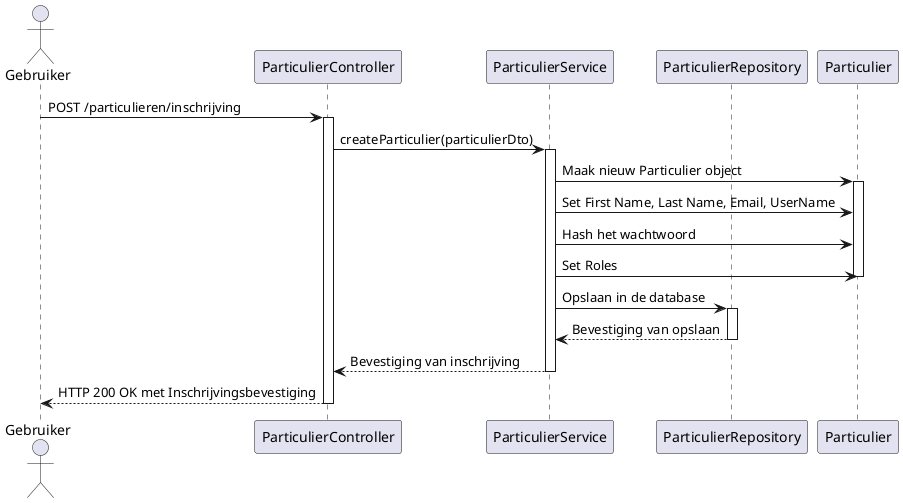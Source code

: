 @startuml

actor Gebruiker
participant ParticulierController
participant ParticulierService
participant ParticulierRepository

Gebruiker -> ParticulierController: POST /particulieren/inschrijving
activate ParticulierController

ParticulierController -> ParticulierService: createParticulier(particulierDto)
activate ParticulierService

ParticulierService -> Particulier: Maak nieuw Particulier object
activate Particulier

ParticulierService -> Particulier: Set First Name, Last Name, Email, UserName
ParticulierService -> Particulier: Hash het wachtwoord
ParticulierService -> Particulier: Set Roles
deactivate Particulier
ParticulierService -> ParticulierRepository: Opslaan in de database
activate ParticulierRepository

ParticulierRepository --> ParticulierService: Bevestiging van opslaan
deactivate ParticulierRepository
ParticulierService --> ParticulierController: Bevestiging van inschrijving
deactivate ParticulierService

ParticulierController --> Gebruiker: HTTP 200 OK met Inschrijvingsbevestiging
deactivate ParticulierController

@enduml
